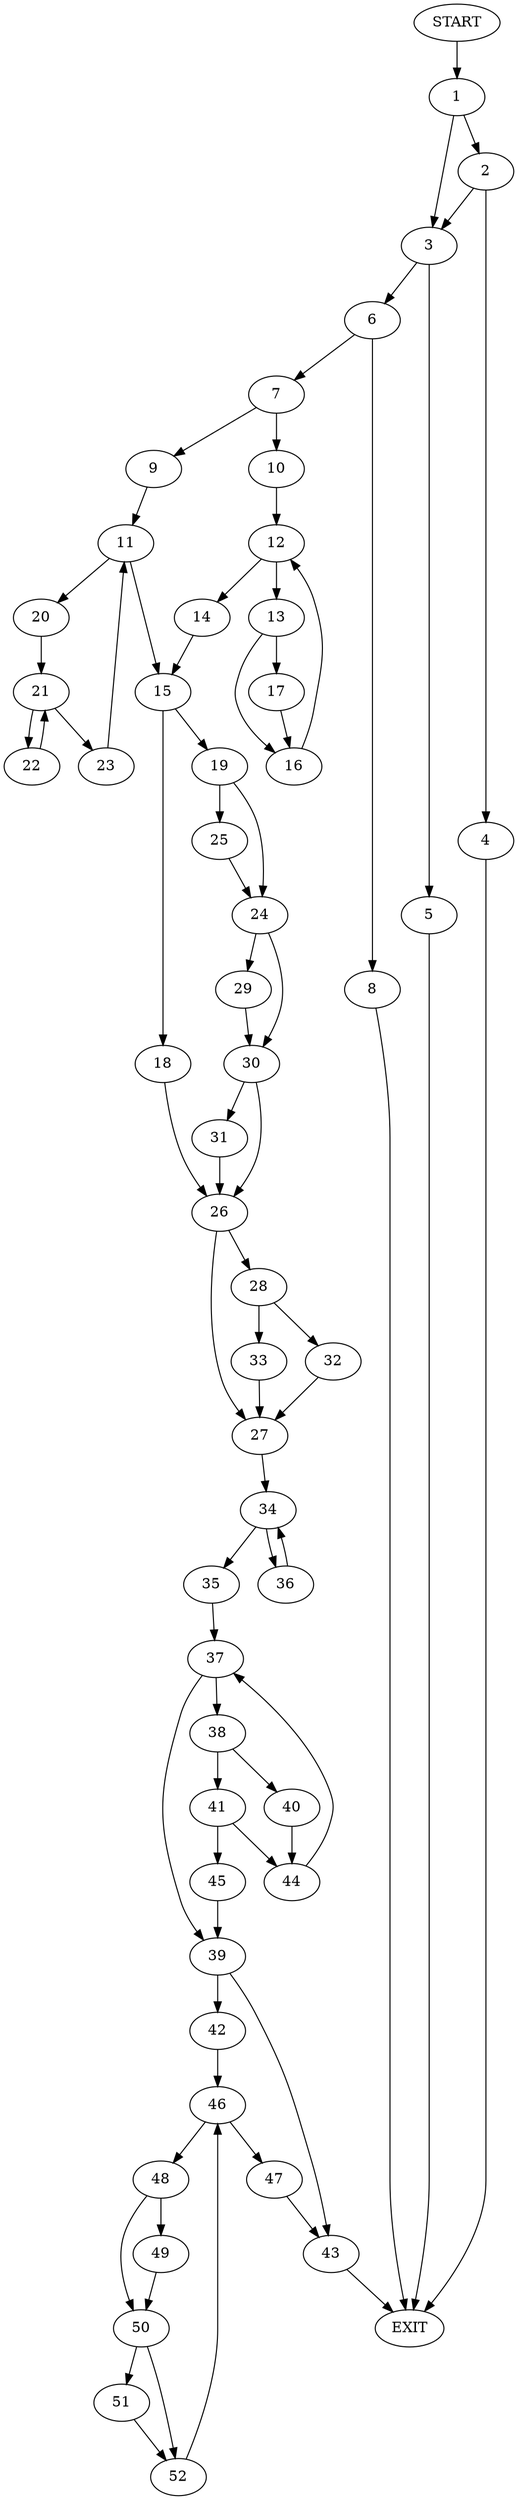 digraph {
0 [label="START"]
53 [label="EXIT"]
0 -> 1
1 -> 2
1 -> 3
2 -> 4
2 -> 3
3 -> 5
3 -> 6
4 -> 53
6 -> 7
6 -> 8
5 -> 53
7 -> 9
7 -> 10
8 -> 53
9 -> 11
10 -> 12
12 -> 13
12 -> 14
14 -> 15
13 -> 16
13 -> 17
16 -> 12
17 -> 16
15 -> 18
15 -> 19
11 -> 20
11 -> 15
20 -> 21
21 -> 22
21 -> 23
23 -> 11
22 -> 21
19 -> 24
19 -> 25
18 -> 26
26 -> 27
26 -> 28
24 -> 29
24 -> 30
25 -> 24
30 -> 31
30 -> 26
29 -> 30
31 -> 26
28 -> 32
28 -> 33
27 -> 34
32 -> 27
33 -> 27
34 -> 35
34 -> 36
35 -> 37
36 -> 34
37 -> 38
37 -> 39
38 -> 40
38 -> 41
39 -> 42
39 -> 43
40 -> 44
41 -> 45
41 -> 44
44 -> 37
45 -> 39
42 -> 46
43 -> 53
46 -> 47
46 -> 48
47 -> 43
48 -> 49
48 -> 50
49 -> 50
50 -> 51
50 -> 52
52 -> 46
51 -> 52
}

